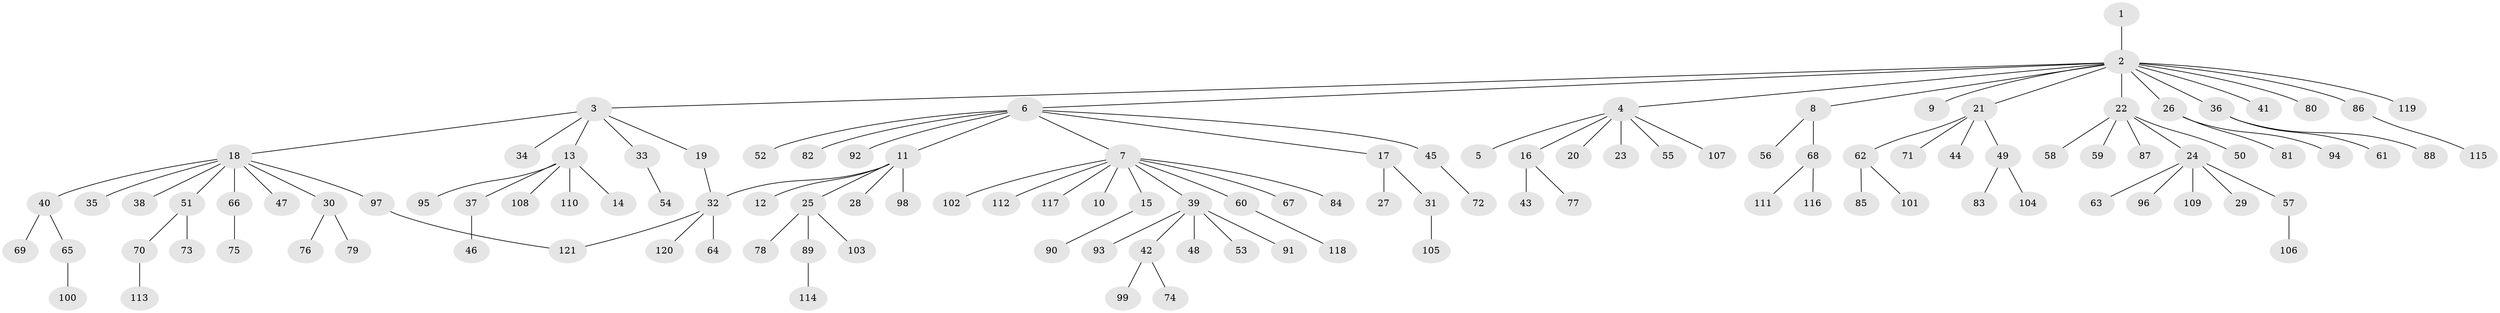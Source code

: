 // Generated by graph-tools (version 1.1) at 2025/01/03/09/25 03:01:42]
// undirected, 121 vertices, 122 edges
graph export_dot {
graph [start="1"]
  node [color=gray90,style=filled];
  1;
  2;
  3;
  4;
  5;
  6;
  7;
  8;
  9;
  10;
  11;
  12;
  13;
  14;
  15;
  16;
  17;
  18;
  19;
  20;
  21;
  22;
  23;
  24;
  25;
  26;
  27;
  28;
  29;
  30;
  31;
  32;
  33;
  34;
  35;
  36;
  37;
  38;
  39;
  40;
  41;
  42;
  43;
  44;
  45;
  46;
  47;
  48;
  49;
  50;
  51;
  52;
  53;
  54;
  55;
  56;
  57;
  58;
  59;
  60;
  61;
  62;
  63;
  64;
  65;
  66;
  67;
  68;
  69;
  70;
  71;
  72;
  73;
  74;
  75;
  76;
  77;
  78;
  79;
  80;
  81;
  82;
  83;
  84;
  85;
  86;
  87;
  88;
  89;
  90;
  91;
  92;
  93;
  94;
  95;
  96;
  97;
  98;
  99;
  100;
  101;
  102;
  103;
  104;
  105;
  106;
  107;
  108;
  109;
  110;
  111;
  112;
  113;
  114;
  115;
  116;
  117;
  118;
  119;
  120;
  121;
  1 -- 2;
  2 -- 3;
  2 -- 4;
  2 -- 6;
  2 -- 8;
  2 -- 9;
  2 -- 21;
  2 -- 22;
  2 -- 26;
  2 -- 36;
  2 -- 41;
  2 -- 80;
  2 -- 86;
  2 -- 119;
  3 -- 13;
  3 -- 18;
  3 -- 19;
  3 -- 33;
  3 -- 34;
  4 -- 5;
  4 -- 16;
  4 -- 20;
  4 -- 23;
  4 -- 55;
  4 -- 107;
  6 -- 7;
  6 -- 11;
  6 -- 17;
  6 -- 45;
  6 -- 52;
  6 -- 82;
  6 -- 92;
  7 -- 10;
  7 -- 15;
  7 -- 39;
  7 -- 60;
  7 -- 67;
  7 -- 84;
  7 -- 102;
  7 -- 112;
  7 -- 117;
  8 -- 56;
  8 -- 68;
  11 -- 12;
  11 -- 25;
  11 -- 28;
  11 -- 32;
  11 -- 98;
  13 -- 14;
  13 -- 37;
  13 -- 95;
  13 -- 108;
  13 -- 110;
  15 -- 90;
  16 -- 43;
  16 -- 77;
  17 -- 27;
  17 -- 31;
  18 -- 30;
  18 -- 35;
  18 -- 38;
  18 -- 40;
  18 -- 47;
  18 -- 51;
  18 -- 66;
  18 -- 97;
  19 -- 32;
  21 -- 44;
  21 -- 49;
  21 -- 62;
  21 -- 71;
  22 -- 24;
  22 -- 50;
  22 -- 58;
  22 -- 59;
  22 -- 87;
  24 -- 29;
  24 -- 57;
  24 -- 63;
  24 -- 96;
  24 -- 109;
  25 -- 78;
  25 -- 89;
  25 -- 103;
  26 -- 81;
  26 -- 94;
  30 -- 76;
  30 -- 79;
  31 -- 105;
  32 -- 64;
  32 -- 120;
  32 -- 121;
  33 -- 54;
  36 -- 61;
  36 -- 88;
  37 -- 46;
  39 -- 42;
  39 -- 48;
  39 -- 53;
  39 -- 91;
  39 -- 93;
  40 -- 65;
  40 -- 69;
  42 -- 74;
  42 -- 99;
  45 -- 72;
  49 -- 83;
  49 -- 104;
  51 -- 70;
  51 -- 73;
  57 -- 106;
  60 -- 118;
  62 -- 85;
  62 -- 101;
  65 -- 100;
  66 -- 75;
  68 -- 111;
  68 -- 116;
  70 -- 113;
  86 -- 115;
  89 -- 114;
  97 -- 121;
}
